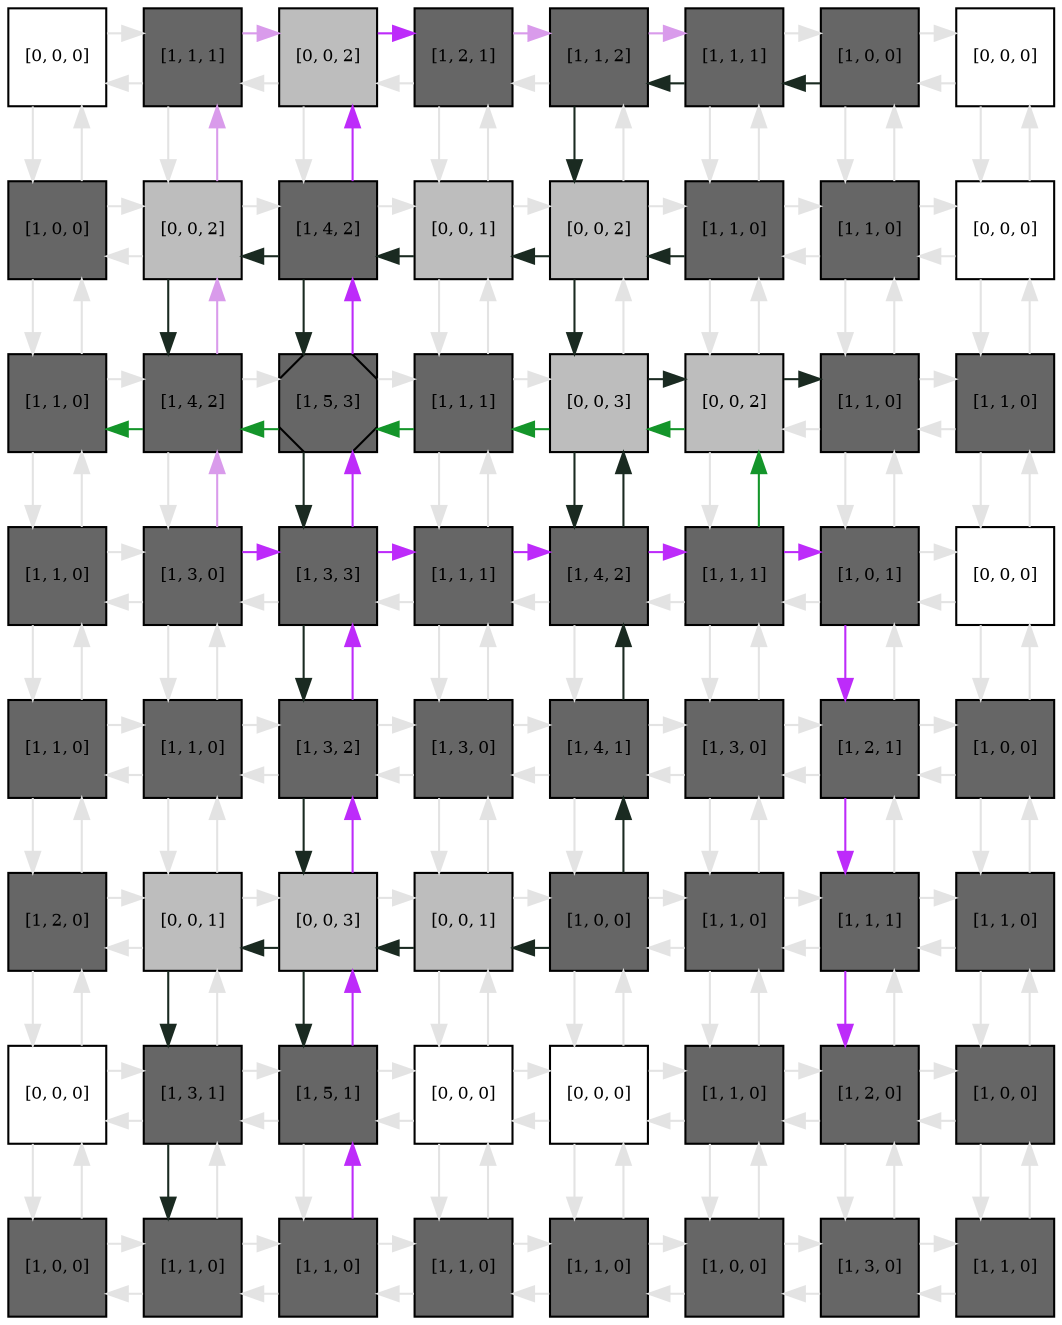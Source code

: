 digraph layout  {
rankdir=TB;
splines=ortho;
node [fixedsize=false, style=filled, width="0.6"];
edge [constraint=false];
0 [fillcolor="#FFFFFF", fontsize=8, label="[0, 0, 0]", shape=square, tooltip="name: None,\nin_degree: 2,\nout_degree: 2"];
1 [fillcolor="#666666", fontsize=8, label="[1, 1, 1]", shape=square, tooltip="name:  cGMP ,\nin_degree: 3,\nout_degree: 3"];
2 [fillcolor="#bdbdbd", fontsize=8, label="[0, 0, 2]", shape=square, tooltip="name: None,\nin_degree: 3,\nout_degree: 3"];
3 [fillcolor="#666666", fontsize=8, label="[1, 2, 1]", shape=square, tooltip="name:  NO ,\nin_degree: 3,\nout_degree: 3"];
4 [fillcolor="#666666", fontsize=8, label="[1, 1, 2]", shape=square, tooltip="name:  GC ,\nin_degree: 3,\nout_degree: 3"];
5 [fillcolor="#666666", fontsize=8, label="[1, 1, 1]", shape=square, tooltip="name:  NOS ,\nin_degree: 3,\nout_degree: 3"];
6 [fillcolor="#666666", fontsize=8, label="[1, 0, 0]", shape=square, tooltip="name:  ABH1 ,\nin_degree: 3,\nout_degree: 3"];
7 [fillcolor="#FFFFFF", fontsize=8, label="[0, 0, 0]", shape=square, tooltip="name: None,\nin_degree: 2,\nout_degree: 2"];
8 [fillcolor="#666666", fontsize=8, label="[1, 0, 0]", shape=square, tooltip="name: ABA,\nin_degree: 3,\nout_degree: 3"];
9 [fillcolor="#bdbdbd", fontsize=8, label="[0, 0, 2]", shape=square, tooltip="name: None,\nin_degree: 4,\nout_degree: 4"];
10 [fillcolor="#666666", fontsize=8, label="[1, 4, 2]", shape=square, tooltip="name:  KOUT ,\nin_degree: 4,\nout_degree: 4"];
11 [fillcolor="#bdbdbd", fontsize=8, label="[0, 0, 1]", shape=square, tooltip="name: None,\nin_degree: 4,\nout_degree: 4"];
12 [fillcolor="#bdbdbd", fontsize=8, label="[0, 0, 2]", shape=square, tooltip="name: None,\nin_degree: 4,\nout_degree: 4"];
13 [fillcolor="#666666", fontsize=8, label="[1, 1, 0]", shape=square, tooltip="name:  cADPR ,\nin_degree: 4,\nout_degree: 4"];
14 [fillcolor="#666666", fontsize=8, label="[1, 1, 0]", shape=square, tooltip="name:  ADPRc ,\nin_degree: 4,\nout_degree: 4"];
15 [fillcolor="#FFFFFF", fontsize=8, label="[0, 0, 0]", shape=square, tooltip="name: None,\nin_degree: 3,\nout_degree: 3"];
16 [fillcolor="#666666", fontsize=8, label="[1, 1, 0]", shape=square, tooltip="name:  InsP6 ,\nin_degree: 3,\nout_degree: 3"];
17 [fillcolor="#666666", fontsize=8, label="[1, 4, 2]", shape=square, tooltip="name:  CIS ,\nin_degree: 4,\nout_degree: 4"];
18 [fillcolor="#666666", fontsize=8, label="[1, 5, 3]", shape=Msquare, tooltip="name:  Depolar ,\nin_degree: 4,\nout_degree: 4"];
19 [fillcolor="#666666", fontsize=8, label="[1, 1, 1]", shape=square, tooltip="name:  KEV ,\nin_degree: 4,\nout_degree: 4"];
20 [fillcolor="#bdbdbd", fontsize=8, label="[0, 0, 3]", shape=square, tooltip="name: None,\nin_degree: 4,\nout_degree: 4"];
21 [fillcolor="#bdbdbd", fontsize=8, label="[0, 0, 2]", shape=square, tooltip="name: None,\nin_degree: 4,\nout_degree: 4"];
22 [fillcolor="#666666", fontsize=8, label="[1, 1, 0]", shape=square, tooltip="name:  OST1 ,\nin_degree: 4,\nout_degree: 4"];
23 [fillcolor="#666666", fontsize=8, label="[1, 1, 0]", shape=square, tooltip="name:  ROP10 ,\nin_degree: 3,\nout_degree: 3"];
24 [fillcolor="#666666", fontsize=8, label="[1, 1, 0]", shape=square, tooltip="name:  Ca2_ATPase ,\nin_degree: 3,\nout_degree: 3"];
25 [fillcolor="#666666", fontsize=8, label="[1, 3, 0]", shape=square, tooltip="name:  Ca2_c ,\nin_degree: 4,\nout_degree: 4"];
26 [fillcolor="#666666", fontsize=8, label="[1, 3, 3]", shape=square, tooltip="name:  HTPase ,\nin_degree: 4,\nout_degree: 4"];
27 [fillcolor="#666666", fontsize=8, label="[1, 1, 1]", shape=square, tooltip="name:  ROS ,\nin_degree: 4,\nout_degree: 4"];
28 [fillcolor="#666666", fontsize=8, label="[1, 4, 2]", shape=square, tooltip="name:  CaIM ,\nin_degree: 4,\nout_degree: 4"];
29 [fillcolor="#666666", fontsize=8, label="[1, 1, 1]", shape=square, tooltip="name:  InsPK ,\nin_degree: 4,\nout_degree: 4"];
30 [fillcolor="#666666", fontsize=8, label="[1, 0, 1]", shape=square, tooltip="name: GCR1,\nin_degree: 4,\nout_degree: 4"];
31 [fillcolor="#FFFFFF", fontsize=8, label="[0, 0, 0]", shape=square, tooltip="name: None,\nin_degree: 3,\nout_degree: 3"];
32 [fillcolor="#666666", fontsize=8, label="[1, 1, 0]", shape=square, tooltip="name:  InsP3 ,\nin_degree: 3,\nout_degree: 3"];
33 [fillcolor="#666666", fontsize=8, label="[1, 1, 0]", shape=square, tooltip="name:  pH ,\nin_degree: 4,\nout_degree: 4"];
34 [fillcolor="#666666", fontsize=8, label="[1, 3, 2]", shape=square, tooltip="name:  AnionEM ,\nin_degree: 4,\nout_degree: 4"];
35 [fillcolor="#666666", fontsize=8, label="[1, 3, 0]", shape=square, tooltip="name:  KAP ,\nin_degree: 4,\nout_degree: 4"];
36 [fillcolor="#666666", fontsize=8, label="[1, 4, 1]", shape=square, tooltip="name:  Atrboh ,\nin_degree: 4,\nout_degree: 4"];
37 [fillcolor="#666666", fontsize=8, label="[1, 3, 0]", shape=square, tooltip="name:  ABI1 ,\nin_degree: 4,\nout_degree: 4"];
38 [fillcolor="#666666", fontsize=8, label="[1, 2, 1]", shape=square, tooltip="name:  RAC1 ,\nin_degree: 4,\nout_degree: 4"];
39 [fillcolor="#666666", fontsize=8, label="[1, 0, 0]", shape=square, tooltip="name:  ERA1 ,\nin_degree: 3,\nout_degree: 3"];
40 [fillcolor="#666666", fontsize=8, label="[1, 2, 0]", shape=square, tooltip="name:  PLC ,\nin_degree: 3,\nout_degree: 3"];
41 [fillcolor="#bdbdbd", fontsize=8, label="[0, 0, 1]", shape=square, tooltip="name: None,\nin_degree: 4,\nout_degree: 4"];
42 [fillcolor="#bdbdbd", fontsize=8, label="[0, 0, 3]", shape=square, tooltip="name: None,\nin_degree: 4,\nout_degree: 4"];
43 [fillcolor="#bdbdbd", fontsize=8, label="[0, 0, 1]", shape=square, tooltip="name: None,\nin_degree: 4,\nout_degree: 4"];
44 [fillcolor="#666666", fontsize=8, label="[1, 0, 0]", shape=square, tooltip="name:  ABA ,\nin_degree: 4,\nout_degree: 4"];
45 [fillcolor="#666666", fontsize=8, label="[1, 1, 0]", shape=square, tooltip="name:  ROP2 ,\nin_degree: 4,\nout_degree: 4"];
46 [fillcolor="#666666", fontsize=8, label="[1, 1, 1]", shape=square, tooltip="name:  PLD ,\nin_degree: 4,\nout_degree: 4"];
47 [fillcolor="#666666", fontsize=8, label="[1, 1, 0]", shape=square, tooltip="name:  PA ,\nin_degree: 3,\nout_degree: 3"];
48 [fillcolor="#FFFFFF", fontsize=8, label="[0, 0, 0]", shape=square, tooltip="name: None,\nin_degree: 3,\nout_degree: 3"];
49 [fillcolor="#666666", fontsize=8, label="[1, 3, 1]", shape=square, tooltip="name:  Malate ,\nin_degree: 4,\nout_degree: 4"];
50 [fillcolor="#666666", fontsize=8, label="[1, 5, 1]", shape=square, tooltip="name:  Closure ,\nin_degree: 4,\nout_degree: 4"];
51 [fillcolor="#FFFFFF", fontsize=8, label="[0, 0, 0]", shape=square, tooltip="name: None,\nin_degree: 4,\nout_degree: 4"];
52 [fillcolor="#FFFFFF", fontsize=8, label="[0, 0, 0]", shape=square, tooltip="name: None,\nin_degree: 4,\nout_degree: 4"];
53 [fillcolor="#666666", fontsize=8, label="[1, 1, 0]", shape=square, tooltip="name:  PEPC ,\nin_degree: 4,\nout_degree: 4"];
54 [fillcolor="#666666", fontsize=8, label="[1, 2, 0]", shape=square, tooltip="name:  Actin ,\nin_degree: 4,\nout_degree: 4"];
55 [fillcolor="#666666", fontsize=8, label="[1, 0, 0]", shape=square, tooltip="name:  GCR1 ,\nin_degree: 3,\nout_degree: 3"];
56 [fillcolor="#666666", fontsize=8, label="[1, 0, 0]", shape=square, tooltip="name: ERA1,\nin_degree: 2,\nout_degree: 2"];
57 [fillcolor="#666666", fontsize=8, label="[1, 1, 0]", shape=square, tooltip="name:  SphK ,\nin_degree: 3,\nout_degree: 3"];
58 [fillcolor="#666666", fontsize=8, label="[1, 1, 0]", shape=square, tooltip="name:  NIA12 ,\nin_degree: 3,\nout_degree: 3"];
59 [fillcolor="#666666", fontsize=8, label="[1, 1, 0]", shape=square, tooltip="name:  S1P ,\nin_degree: 3,\nout_degree: 3"];
60 [fillcolor="#666666", fontsize=8, label="[1, 1, 0]", shape=square, tooltip="name:  RCN1 ,\nin_degree: 3,\nout_degree: 3"];
61 [fillcolor="#666666", fontsize=8, label="[1, 0, 0]", shape=square, tooltip="name: ABH1,\nin_degree: 3,\nout_degree: 3"];
62 [fillcolor="#666666", fontsize=8, label="[1, 3, 0]", shape=square, tooltip="name:  GPA1 ,\nin_degree: 3,\nout_degree: 3"];
63 [fillcolor="#666666", fontsize=8, label="[1, 1, 0]", shape=square, tooltip="name:  AGB1 ,\nin_degree: 2,\nout_degree: 2"];
0 -> 1  [color=grey89, style="penwidth(0.1)", tooltip=" ", weight=1];
0 -> 8  [color=grey89, style="penwidth(0.1)", tooltip=" ", weight=1];
1 -> 0  [color=grey89, style="penwidth(0.1)", tooltip=" ", weight=1];
1 -> 2  [color="#D99BEB", style="penwidth(0.1)", tooltip="25( Ca2_c ) to 5( NOS )", weight=1];
1 -> 9  [color=grey89, style="penwidth(0.1)", tooltip=" ", weight=1];
2 -> 1  [color=grey89, style="penwidth(0.1)", tooltip=" ", weight=1];
2 -> 3  [color="#BD2BFA", style="penwidth(0.1)", tooltip="58( NIA12 ) to 3( NO )", weight=1];
2 -> 10  [color=grey89, style="penwidth(0.1)", tooltip=" ", weight=1];
3 -> 2  [color=grey89, style="penwidth(0.1)", tooltip=" ", weight=1];
3 -> 4  [color="#D99BEB", style="penwidth(0.1)", tooltip="25( Ca2_c ) to 5( NOS )", weight=1];
3 -> 11  [color=grey89, style="penwidth(0.1)", tooltip=" ", weight=1];
4 -> 3  [color=grey89, style="penwidth(0.1)", tooltip=" ", weight=1];
4 -> 5  [color="#D99BEB", style="penwidth(0.1)", tooltip="25( Ca2_c ) to 5( NOS )", weight=1];
4 -> 12  [color="#1A2A21", style="penwidth(0.1)", tooltip="6( ABH1 ) to 28( CaIM )", weight=1];
5 -> 4  [color="#1A2A21", style="penwidth(0.1)", tooltip="6( ABH1 ) to 28( CaIM )", weight=1];
5 -> 6  [color=grey89, style="penwidth(0.1)", tooltip=" ", weight=1];
5 -> 13  [color=grey89, style="penwidth(0.1)", tooltip=" ", weight=1];
6 -> 5  [color="#1A2A21", style="penwidth(0.1)", tooltip="6( ABH1 ) to 28( CaIM )", weight=1];
6 -> 7  [color=grey89, style="penwidth(0.1)", tooltip=" ", weight=1];
6 -> 14  [color=grey89, style="penwidth(0.1)", tooltip=" ", weight=1];
7 -> 6  [color=grey89, style="penwidth(0.1)", tooltip=" ", weight=1];
7 -> 15  [color=grey89, style="penwidth(0.1)", tooltip=" ", weight=1];
8 -> 0  [color=grey89, style="penwidth(0.1)", tooltip=" ", weight=1];
8 -> 9  [color=grey89, style="penwidth(0.1)", tooltip=" ", weight=1];
8 -> 16  [color=grey89, style="penwidth(0.1)", tooltip=" ", weight=1];
9 -> 1  [color="#D99BEB", style="penwidth(0.1)", tooltip="25( Ca2_c ) to 5( NOS )", weight=1];
9 -> 8  [color=grey89, style="penwidth(0.1)", tooltip=" ", weight=1];
9 -> 10  [color=grey89, style="penwidth(0.1)", tooltip=" ", weight=1];
9 -> 17  [color="#1A2A21", style="penwidth(0.1)", tooltip="13( cADPR ) to 17( CIS )", weight=1];
10 -> 2  [color="#BD2BFA", style="penwidth(0.1)", tooltip="58( NIA12 ) to 3( NO )", weight=1];
10 -> 9  [color="#1A2A21", style="penwidth(0.1)", tooltip="13( cADPR ) to 17( CIS )", weight=1];
10 -> 11  [color=grey89, style="penwidth(0.1)", tooltip=" ", weight=1];
10 -> 18  [color="#1A2A21", style="penwidth(0.1)", tooltip="10( KOUT ) to 50( Closure )", weight=1];
11 -> 3  [color=grey89, style="penwidth(0.1)", tooltip=" ", weight=1];
11 -> 10  [color="#1A2A21", style="penwidth(0.1)", tooltip="13( cADPR ) to 17( CIS )", weight=1];
11 -> 12  [color=grey89, style="penwidth(0.1)", tooltip=" ", weight=1];
11 -> 19  [color=grey89, style="penwidth(0.1)", tooltip=" ", weight=1];
12 -> 4  [color=grey89, style="penwidth(0.1)", tooltip=" ", weight=1];
12 -> 11  [color="#1A2A21", style="penwidth(0.1)", tooltip="13( cADPR ) to 17( CIS )", weight=1];
12 -> 13  [color=grey89, style="penwidth(0.1)", tooltip=" ", weight=1];
12 -> 20  [color="#1A2A21", style="penwidth(0.1)", tooltip="6( ABH1 ) to 28( CaIM )", weight=1];
13 -> 5  [color=grey89, style="penwidth(0.1)", tooltip=" ", weight=1];
13 -> 12  [color="#1A2A21", style="penwidth(0.1)", tooltip="13( cADPR ) to 17( CIS )", weight=1];
13 -> 14  [color=grey89, style="penwidth(0.1)", tooltip=" ", weight=1];
13 -> 21  [color=grey89, style="penwidth(0.1)", tooltip=" ", weight=1];
14 -> 6  [color=grey89, style="penwidth(0.1)", tooltip=" ", weight=1];
14 -> 13  [color=grey89, style="penwidth(0.1)", tooltip=" ", weight=1];
14 -> 15  [color=grey89, style="penwidth(0.1)", tooltip=" ", weight=1];
14 -> 22  [color=grey89, style="penwidth(0.1)", tooltip=" ", weight=1];
15 -> 7  [color=grey89, style="penwidth(0.1)", tooltip=" ", weight=1];
15 -> 14  [color=grey89, style="penwidth(0.1)", tooltip=" ", weight=1];
15 -> 23  [color=grey89, style="penwidth(0.1)", tooltip=" ", weight=1];
16 -> 8  [color=grey89, style="penwidth(0.1)", tooltip=" ", weight=1];
16 -> 17  [color=grey89, style="penwidth(0.1)", tooltip=" ", weight=1];
16 -> 24  [color=grey89, style="penwidth(0.1)", tooltip=" ", weight=1];
17 -> 9  [color="#D99BEB", style="penwidth(0.1)", tooltip="25( Ca2_c ) to 5( NOS )", weight=1];
17 -> 16  [color="#14952A", style="penwidth(0.1)", tooltip="29( InsPK ) to 16( InsP6 )", weight=1];
17 -> 18  [color=grey89, style="penwidth(0.1)", tooltip=" ", weight=1];
17 -> 25  [color=grey89, style="penwidth(0.1)", tooltip=" ", weight=1];
18 -> 10  [color="#BD2BFA", style="penwidth(0.1)", tooltip="58( NIA12 ) to 3( NO )", weight=1];
18 -> 17  [color="#14952A", style="penwidth(0.1)", tooltip="29( InsPK ) to 16( InsP6 )", weight=1];
18 -> 19  [color=grey89, style="penwidth(0.1)", tooltip=" ", weight=1];
18 -> 26  [color="#1A2A21", style="penwidth(0.1)", tooltip="10( KOUT ) to 50( Closure )", weight=1];
19 -> 11  [color=grey89, style="penwidth(0.1)", tooltip=" ", weight=1];
19 -> 18  [color="#14952A", style="penwidth(0.1)", tooltip="29( InsPK ) to 16( InsP6 )", weight=1];
19 -> 20  [color=grey89, style="penwidth(0.1)", tooltip=" ", weight=1];
19 -> 27  [color=grey89, style="penwidth(0.1)", tooltip=" ", weight=1];
20 -> 12  [color=grey89, style="penwidth(0.1)", tooltip=" ", weight=1];
20 -> 19  [color="#14952A", style="penwidth(0.1)", tooltip="29( InsPK ) to 16( InsP6 )", weight=1];
20 -> 21  [color="#1A2A21", style="penwidth(0.1)", tooltip="44( ABA ) to 22( OST1 )", weight=1];
20 -> 28  [color="#1A2A21", style="penwidth(0.1)", tooltip="6( ABH1 ) to 28( CaIM )", weight=1];
21 -> 13  [color=grey89, style="penwidth(0.1)", tooltip=" ", weight=1];
21 -> 20  [color="#14952A", style="penwidth(0.1)", tooltip="29( InsPK ) to 16( InsP6 )", weight=1];
21 -> 22  [color="#1A2A21", style="penwidth(0.1)", tooltip="44( ABA ) to 22( OST1 )", weight=1];
21 -> 29  [color=grey89, style="penwidth(0.1)", tooltip=" ", weight=1];
22 -> 14  [color=grey89, style="penwidth(0.1)", tooltip=" ", weight=1];
22 -> 21  [color=grey89, style="penwidth(0.1)", tooltip=" ", weight=1];
22 -> 23  [color=grey89, style="penwidth(0.1)", tooltip=" ", weight=1];
22 -> 30  [color=grey89, style="penwidth(0.1)", tooltip=" ", weight=1];
23 -> 15  [color=grey89, style="penwidth(0.1)", tooltip=" ", weight=1];
23 -> 22  [color=grey89, style="penwidth(0.1)", tooltip=" ", weight=1];
23 -> 31  [color=grey89, style="penwidth(0.1)", tooltip=" ", weight=1];
24 -> 16  [color=grey89, style="penwidth(0.1)", tooltip=" ", weight=1];
24 -> 25  [color=grey89, style="penwidth(0.1)", tooltip=" ", weight=1];
24 -> 32  [color=grey89, style="penwidth(0.1)", tooltip=" ", weight=1];
25 -> 17  [color="#D99BEB", style="penwidth(0.1)", tooltip="25( Ca2_c ) to 5( NOS )", weight=1];
25 -> 24  [color=grey89, style="penwidth(0.1)", tooltip=" ", weight=1];
25 -> 26  [color="#BD2BFA", style="penwidth(0.1)", tooltip="25( Ca2_c ) to 54( Actin )", weight=1];
25 -> 33  [color=grey89, style="penwidth(0.1)", tooltip=" ", weight=1];
26 -> 18  [color="#BD2BFA", style="penwidth(0.1)", tooltip="58( NIA12 ) to 3( NO )", weight=1];
26 -> 25  [color=grey89, style="penwidth(0.1)", tooltip=" ", weight=1];
26 -> 27  [color="#BD2BFA", style="penwidth(0.1)", tooltip="25( Ca2_c ) to 54( Actin )", weight=1];
26 -> 34  [color="#1A2A21", style="penwidth(0.1)", tooltip="10( KOUT ) to 50( Closure )", weight=1];
27 -> 19  [color=grey89, style="penwidth(0.1)", tooltip=" ", weight=1];
27 -> 26  [color=grey89, style="penwidth(0.1)", tooltip=" ", weight=1];
27 -> 28  [color="#BD2BFA", style="penwidth(0.1)", tooltip="25( Ca2_c ) to 54( Actin )", weight=1];
27 -> 35  [color=grey89, style="penwidth(0.1)", tooltip=" ", weight=1];
28 -> 20  [color="#1A2A21", style="penwidth(0.1)", tooltip="44( ABA ) to 22( OST1 )", weight=1];
28 -> 27  [color=grey89, style="penwidth(0.1)", tooltip=" ", weight=1];
28 -> 29  [color="#BD2BFA", style="penwidth(0.1)", tooltip="25( Ca2_c ) to 54( Actin )", weight=1];
28 -> 36  [color=grey89, style="penwidth(0.1)", tooltip=" ", weight=1];
29 -> 21  [color="#14952A", style="penwidth(0.1)", tooltip="29( InsPK ) to 16( InsP6 )", weight=1];
29 -> 28  [color=grey89, style="penwidth(0.1)", tooltip=" ", weight=1];
29 -> 30  [color="#BD2BFA", style="penwidth(0.1)", tooltip="25( Ca2_c ) to 54( Actin )", weight=1];
29 -> 37  [color=grey89, style="penwidth(0.1)", tooltip=" ", weight=1];
30 -> 22  [color=grey89, style="penwidth(0.1)", tooltip=" ", weight=1];
30 -> 29  [color=grey89, style="penwidth(0.1)", tooltip=" ", weight=1];
30 -> 31  [color=grey89, style="penwidth(0.1)", tooltip=" ", weight=1];
30 -> 38  [color="#BD2BFA", style="penwidth(0.1)", tooltip="25( Ca2_c ) to 54( Actin )", weight=1];
31 -> 23  [color=grey89, style="penwidth(0.1)", tooltip=" ", weight=1];
31 -> 30  [color=grey89, style="penwidth(0.1)", tooltip=" ", weight=1];
31 -> 39  [color=grey89, style="penwidth(0.1)", tooltip=" ", weight=1];
32 -> 24  [color=grey89, style="penwidth(0.1)", tooltip=" ", weight=1];
32 -> 33  [color=grey89, style="penwidth(0.1)", tooltip=" ", weight=1];
32 -> 40  [color=grey89, style="penwidth(0.1)", tooltip=" ", weight=1];
33 -> 25  [color=grey89, style="penwidth(0.1)", tooltip=" ", weight=1];
33 -> 32  [color=grey89, style="penwidth(0.1)", tooltip=" ", weight=1];
33 -> 34  [color=grey89, style="penwidth(0.1)", tooltip=" ", weight=1];
33 -> 41  [color=grey89, style="penwidth(0.1)", tooltip=" ", weight=1];
34 -> 26  [color="#BD2BFA", style="penwidth(0.1)", tooltip="58( NIA12 ) to 3( NO )", weight=1];
34 -> 33  [color=grey89, style="penwidth(0.1)", tooltip=" ", weight=1];
34 -> 35  [color=grey89, style="penwidth(0.1)", tooltip=" ", weight=1];
34 -> 42  [color="#1A2A21", style="penwidth(0.1)", tooltip="10( KOUT ) to 50( Closure )", weight=1];
35 -> 27  [color=grey89, style="penwidth(0.1)", tooltip=" ", weight=1];
35 -> 34  [color=grey89, style="penwidth(0.1)", tooltip=" ", weight=1];
35 -> 36  [color=grey89, style="penwidth(0.1)", tooltip=" ", weight=1];
35 -> 43  [color=grey89, style="penwidth(0.1)", tooltip=" ", weight=1];
36 -> 28  [color="#1A2A21", style="penwidth(0.1)", tooltip="44( ABA ) to 22( OST1 )", weight=1];
36 -> 35  [color=grey89, style="penwidth(0.1)", tooltip=" ", weight=1];
36 -> 37  [color=grey89, style="penwidth(0.1)", tooltip=" ", weight=1];
36 -> 44  [color=grey89, style="penwidth(0.1)", tooltip=" ", weight=1];
37 -> 29  [color=grey89, style="penwidth(0.1)", tooltip=" ", weight=1];
37 -> 36  [color=grey89, style="penwidth(0.1)", tooltip=" ", weight=1];
37 -> 38  [color=grey89, style="penwidth(0.1)", tooltip=" ", weight=1];
37 -> 45  [color=grey89, style="penwidth(0.1)", tooltip=" ", weight=1];
38 -> 30  [color=grey89, style="penwidth(0.1)", tooltip=" ", weight=1];
38 -> 37  [color=grey89, style="penwidth(0.1)", tooltip=" ", weight=1];
38 -> 39  [color=grey89, style="penwidth(0.1)", tooltip=" ", weight=1];
38 -> 46  [color="#BD2BFA", style="penwidth(0.1)", tooltip="25( Ca2_c ) to 54( Actin )", weight=1];
39 -> 31  [color=grey89, style="penwidth(0.1)", tooltip=" ", weight=1];
39 -> 38  [color=grey89, style="penwidth(0.1)", tooltip=" ", weight=1];
39 -> 47  [color=grey89, style="penwidth(0.1)", tooltip=" ", weight=1];
40 -> 32  [color=grey89, style="penwidth(0.1)", tooltip=" ", weight=1];
40 -> 41  [color=grey89, style="penwidth(0.1)", tooltip=" ", weight=1];
40 -> 48  [color=grey89, style="penwidth(0.1)", tooltip=" ", weight=1];
41 -> 33  [color=grey89, style="penwidth(0.1)", tooltip=" ", weight=1];
41 -> 40  [color=grey89, style="penwidth(0.1)", tooltip=" ", weight=1];
41 -> 42  [color=grey89, style="penwidth(0.1)", tooltip=" ", weight=1];
41 -> 49  [color="#1A2A21", style="penwidth(0.1)", tooltip="44( ABA ) to 57( SphK )", weight=1];
42 -> 34  [color="#BD2BFA", style="penwidth(0.1)", tooltip="58( NIA12 ) to 3( NO )", weight=1];
42 -> 41  [color="#1A2A21", style="penwidth(0.1)", tooltip="44( ABA ) to 57( SphK )", weight=1];
42 -> 43  [color=grey89, style="penwidth(0.1)", tooltip=" ", weight=1];
42 -> 50  [color="#1A2A21", style="penwidth(0.1)", tooltip="10( KOUT ) to 50( Closure )", weight=1];
43 -> 35  [color=grey89, style="penwidth(0.1)", tooltip=" ", weight=1];
43 -> 42  [color="#1A2A21", style="penwidth(0.1)", tooltip="44( ABA ) to 57( SphK )", weight=1];
43 -> 44  [color=grey89, style="penwidth(0.1)", tooltip=" ", weight=1];
43 -> 51  [color=grey89, style="penwidth(0.1)", tooltip=" ", weight=1];
44 -> 36  [color="#1A2A21", style="penwidth(0.1)", tooltip="44( ABA ) to 22( OST1 )", weight=1];
44 -> 43  [color="#1A2A21", style="penwidth(0.1)", tooltip="44( ABA ) to 57( SphK )", weight=1];
44 -> 45  [color=grey89, style="penwidth(0.1)", tooltip=" ", weight=1];
44 -> 52  [color=grey89, style="penwidth(0.1)", tooltip=" ", weight=1];
45 -> 37  [color=grey89, style="penwidth(0.1)", tooltip=" ", weight=1];
45 -> 44  [color=grey89, style="penwidth(0.1)", tooltip=" ", weight=1];
45 -> 46  [color=grey89, style="penwidth(0.1)", tooltip=" ", weight=1];
45 -> 53  [color=grey89, style="penwidth(0.1)", tooltip=" ", weight=1];
46 -> 38  [color=grey89, style="penwidth(0.1)", tooltip=" ", weight=1];
46 -> 45  [color=grey89, style="penwidth(0.1)", tooltip=" ", weight=1];
46 -> 47  [color=grey89, style="penwidth(0.1)", tooltip=" ", weight=1];
46 -> 54  [color="#BD2BFA", style="penwidth(0.1)", tooltip="25( Ca2_c ) to 54( Actin )", weight=1];
47 -> 39  [color=grey89, style="penwidth(0.1)", tooltip=" ", weight=1];
47 -> 46  [color=grey89, style="penwidth(0.1)", tooltip=" ", weight=1];
47 -> 55  [color=grey89, style="penwidth(0.1)", tooltip=" ", weight=1];
48 -> 40  [color=grey89, style="penwidth(0.1)", tooltip=" ", weight=1];
48 -> 49  [color=grey89, style="penwidth(0.1)", tooltip=" ", weight=1];
48 -> 56  [color=grey89, style="penwidth(0.1)", tooltip=" ", weight=1];
49 -> 41  [color=grey89, style="penwidth(0.1)", tooltip=" ", weight=1];
49 -> 48  [color=grey89, style="penwidth(0.1)", tooltip=" ", weight=1];
49 -> 50  [color=grey89, style="penwidth(0.1)", tooltip=" ", weight=1];
49 -> 57  [color="#1A2A21", style="penwidth(0.1)", tooltip="44( ABA ) to 57( SphK )", weight=1];
50 -> 42  [color="#BD2BFA", style="penwidth(0.1)", tooltip="58( NIA12 ) to 3( NO )", weight=1];
50 -> 49  [color=grey89, style="penwidth(0.1)", tooltip=" ", weight=1];
50 -> 51  [color=grey89, style="penwidth(0.1)", tooltip=" ", weight=1];
50 -> 58  [color=grey89, style="penwidth(0.1)", tooltip=" ", weight=1];
51 -> 43  [color=grey89, style="penwidth(0.1)", tooltip=" ", weight=1];
51 -> 50  [color=grey89, style="penwidth(0.1)", tooltip=" ", weight=1];
51 -> 52  [color=grey89, style="penwidth(0.1)", tooltip=" ", weight=1];
51 -> 59  [color=grey89, style="penwidth(0.1)", tooltip=" ", weight=1];
52 -> 44  [color=grey89, style="penwidth(0.1)", tooltip=" ", weight=1];
52 -> 51  [color=grey89, style="penwidth(0.1)", tooltip=" ", weight=1];
52 -> 53  [color=grey89, style="penwidth(0.1)", tooltip=" ", weight=1];
52 -> 60  [color=grey89, style="penwidth(0.1)", tooltip=" ", weight=1];
53 -> 45  [color=grey89, style="penwidth(0.1)", tooltip=" ", weight=1];
53 -> 52  [color=grey89, style="penwidth(0.1)", tooltip=" ", weight=1];
53 -> 54  [color=grey89, style="penwidth(0.1)", tooltip=" ", weight=1];
53 -> 61  [color=grey89, style="penwidth(0.1)", tooltip=" ", weight=1];
54 -> 46  [color=grey89, style="penwidth(0.1)", tooltip=" ", weight=1];
54 -> 53  [color=grey89, style="penwidth(0.1)", tooltip=" ", weight=1];
54 -> 55  [color=grey89, style="penwidth(0.1)", tooltip=" ", weight=1];
54 -> 62  [color=grey89, style="penwidth(0.1)", tooltip=" ", weight=1];
55 -> 47  [color=grey89, style="penwidth(0.1)", tooltip=" ", weight=1];
55 -> 54  [color=grey89, style="penwidth(0.1)", tooltip=" ", weight=1];
55 -> 63  [color=grey89, style="penwidth(0.1)", tooltip=" ", weight=1];
56 -> 48  [color=grey89, style="penwidth(0.1)", tooltip=" ", weight=1];
56 -> 57  [color=grey89, style="penwidth(0.1)", tooltip=" ", weight=1];
57 -> 49  [color=grey89, style="penwidth(0.1)", tooltip=" ", weight=1];
57 -> 56  [color=grey89, style="penwidth(0.1)", tooltip=" ", weight=1];
57 -> 58  [color=grey89, style="penwidth(0.1)", tooltip=" ", weight=1];
58 -> 50  [color="#BD2BFA", style="penwidth(0.1)", tooltip="58( NIA12 ) to 3( NO )", weight=1];
58 -> 57  [color=grey89, style="penwidth(0.1)", tooltip=" ", weight=1];
58 -> 59  [color=grey89, style="penwidth(0.1)", tooltip=" ", weight=1];
59 -> 51  [color=grey89, style="penwidth(0.1)", tooltip=" ", weight=1];
59 -> 58  [color=grey89, style="penwidth(0.1)", tooltip=" ", weight=1];
59 -> 60  [color=grey89, style="penwidth(0.1)", tooltip=" ", weight=1];
60 -> 52  [color=grey89, style="penwidth(0.1)", tooltip=" ", weight=1];
60 -> 59  [color=grey89, style="penwidth(0.1)", tooltip=" ", weight=1];
60 -> 61  [color=grey89, style="penwidth(0.1)", tooltip=" ", weight=1];
61 -> 53  [color=grey89, style="penwidth(0.1)", tooltip=" ", weight=1];
61 -> 60  [color=grey89, style="penwidth(0.1)", tooltip=" ", weight=1];
61 -> 62  [color=grey89, style="penwidth(0.1)", tooltip=" ", weight=1];
62 -> 54  [color=grey89, style="penwidth(0.1)", tooltip=" ", weight=1];
62 -> 61  [color=grey89, style="penwidth(0.1)", tooltip=" ", weight=1];
62 -> 63  [color=grey89, style="penwidth(0.1)", tooltip=" ", weight=1];
63 -> 55  [color=grey89, style="penwidth(0.1)", tooltip=" ", weight=1];
63 -> 62  [color=grey89, style="penwidth(0.1)", tooltip=" ", weight=1];
edge [constraint=true, style=invis];

0 -> 8 -> 16 -> 24 -> 32 -> 40 -> 48 -> 56;
1 -> 9 -> 17 -> 25 -> 33 -> 41 -> 49 -> 57;
2 -> 10 -> 18 -> 26 -> 34 -> 42 -> 50 -> 58;
3 -> 11 -> 19 -> 27 -> 35 -> 43 -> 51 -> 59;
4 -> 12 -> 20 -> 28 -> 36 -> 44 -> 52 -> 60;
5 -> 13 -> 21 -> 29 -> 37 -> 45 -> 53 -> 61;
6 -> 14 -> 22 -> 30 -> 38 -> 46 -> 54 -> 62;
7 -> 15 -> 23 -> 31 -> 39 -> 47 -> 55 -> 63;
rank = same {0 -> 1 -> 2 -> 3 -> 4 -> 5 -> 6 -> 7};
rank = same {8 -> 9 -> 10 -> 11 -> 12 -> 13 -> 14 -> 15};
rank = same {16 -> 17 -> 18 -> 19 -> 20 -> 21 -> 22 -> 23};
rank = same {24 -> 25 -> 26 -> 27 -> 28 -> 29 -> 30 -> 31};
rank = same {32 -> 33 -> 34 -> 35 -> 36 -> 37 -> 38 -> 39};
rank = same {40 -> 41 -> 42 -> 43 -> 44 -> 45 -> 46 -> 47};
rank = same {48 -> 49 -> 50 -> 51 -> 52 -> 53 -> 54 -> 55};
rank = same {56 -> 57 -> 58 -> 59 -> 60 -> 61 -> 62 -> 63};
}